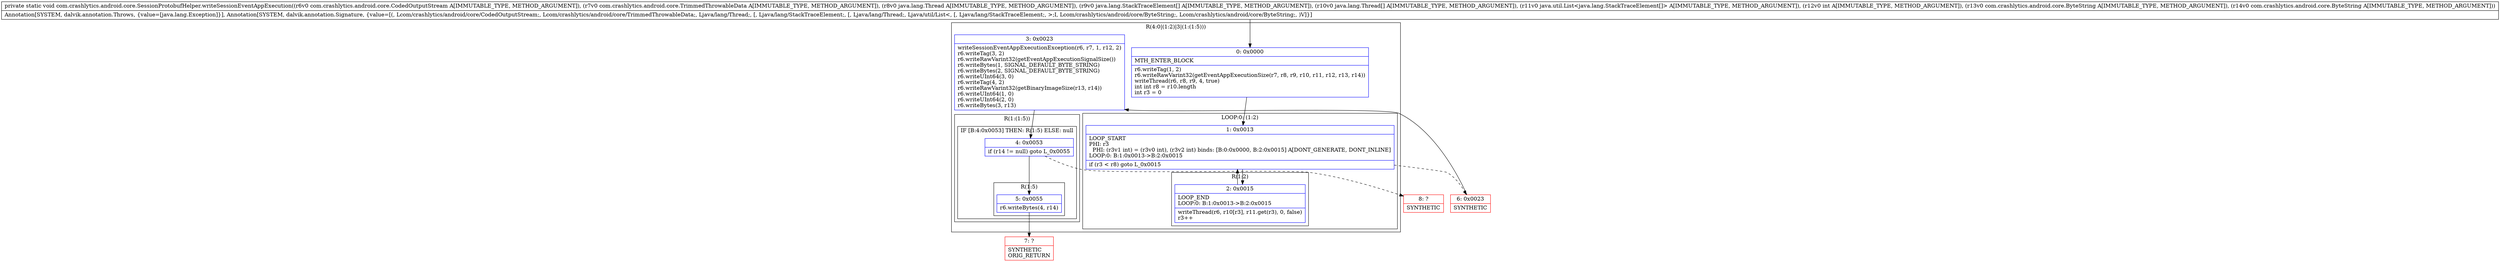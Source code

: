digraph "CFG forcom.crashlytics.android.core.SessionProtobufHelper.writeSessionEventAppExecution(Lcom\/crashlytics\/android\/core\/CodedOutputStream;Lcom\/crashlytics\/android\/core\/TrimmedThrowableData;Ljava\/lang\/Thread;[Ljava\/lang\/StackTraceElement;[Ljava\/lang\/Thread;Ljava\/util\/List;ILcom\/crashlytics\/android\/core\/ByteString;Lcom\/crashlytics\/android\/core\/ByteString;)V" {
subgraph cluster_Region_1035391069 {
label = "R(4:0|(1:2)|3|(1:(1:5)))";
node [shape=record,color=blue];
Node_0 [shape=record,label="{0\:\ 0x0000|MTH_ENTER_BLOCK\l|r6.writeTag(1, 2)\lr6.writeRawVarint32(getEventAppExecutionSize(r7, r8, r9, r10, r11, r12, r13, r14))\lwriteThread(r6, r8, r9, 4, true)\lint int r8 = r10.length\lint r3 = 0\l}"];
subgraph cluster_LoopRegion_642256366 {
label = "LOOP:0: (1:2)";
node [shape=record,color=blue];
Node_1 [shape=record,label="{1\:\ 0x0013|LOOP_START\lPHI: r3 \l  PHI: (r3v1 int) = (r3v0 int), (r3v2 int) binds: [B:0:0x0000, B:2:0x0015] A[DONT_GENERATE, DONT_INLINE]\lLOOP:0: B:1:0x0013\-\>B:2:0x0015\l|if (r3 \< r8) goto L_0x0015\l}"];
subgraph cluster_Region_672158089 {
label = "R(1:2)";
node [shape=record,color=blue];
Node_2 [shape=record,label="{2\:\ 0x0015|LOOP_END\lLOOP:0: B:1:0x0013\-\>B:2:0x0015\l|writeThread(r6, r10[r3], r11.get(r3), 0, false)\lr3++\l}"];
}
}
Node_3 [shape=record,label="{3\:\ 0x0023|writeSessionEventAppExecutionException(r6, r7, 1, r12, 2)\lr6.writeTag(3, 2)\lr6.writeRawVarint32(getEventAppExecutionSignalSize())\lr6.writeBytes(1, SIGNAL_DEFAULT_BYTE_STRING)\lr6.writeBytes(2, SIGNAL_DEFAULT_BYTE_STRING)\lr6.writeUInt64(3, 0)\lr6.writeTag(4, 2)\lr6.writeRawVarint32(getBinaryImageSize(r13, r14))\lr6.writeUInt64(1, 0)\lr6.writeUInt64(2, 0)\lr6.writeBytes(3, r13)\l}"];
subgraph cluster_Region_811731308 {
label = "R(1:(1:5))";
node [shape=record,color=blue];
subgraph cluster_IfRegion_1197170799 {
label = "IF [B:4:0x0053] THEN: R(1:5) ELSE: null";
node [shape=record,color=blue];
Node_4 [shape=record,label="{4\:\ 0x0053|if (r14 != null) goto L_0x0055\l}"];
subgraph cluster_Region_2006104025 {
label = "R(1:5)";
node [shape=record,color=blue];
Node_5 [shape=record,label="{5\:\ 0x0055|r6.writeBytes(4, r14)\l}"];
}
}
}
}
Node_6 [shape=record,color=red,label="{6\:\ 0x0023|SYNTHETIC\l}"];
Node_7 [shape=record,color=red,label="{7\:\ ?|SYNTHETIC\lORIG_RETURN\l}"];
Node_8 [shape=record,color=red,label="{8\:\ ?|SYNTHETIC\l}"];
MethodNode[shape=record,label="{private static void com.crashlytics.android.core.SessionProtobufHelper.writeSessionEventAppExecution((r6v0 com.crashlytics.android.core.CodedOutputStream A[IMMUTABLE_TYPE, METHOD_ARGUMENT]), (r7v0 com.crashlytics.android.core.TrimmedThrowableData A[IMMUTABLE_TYPE, METHOD_ARGUMENT]), (r8v0 java.lang.Thread A[IMMUTABLE_TYPE, METHOD_ARGUMENT]), (r9v0 java.lang.StackTraceElement[] A[IMMUTABLE_TYPE, METHOD_ARGUMENT]), (r10v0 java.lang.Thread[] A[IMMUTABLE_TYPE, METHOD_ARGUMENT]), (r11v0 java.util.List\<java.lang.StackTraceElement[]\> A[IMMUTABLE_TYPE, METHOD_ARGUMENT]), (r12v0 int A[IMMUTABLE_TYPE, METHOD_ARGUMENT]), (r13v0 com.crashlytics.android.core.ByteString A[IMMUTABLE_TYPE, METHOD_ARGUMENT]), (r14v0 com.crashlytics.android.core.ByteString A[IMMUTABLE_TYPE, METHOD_ARGUMENT]))  | Annotation[SYSTEM, dalvik.annotation.Throws, \{value=[java.lang.Exception]\}], Annotation[SYSTEM, dalvik.annotation.Signature, \{value=[(, Lcom\/crashlytics\/android\/core\/CodedOutputStream;, Lcom\/crashlytics\/android\/core\/TrimmedThrowableData;, Ljava\/lang\/Thread;, [, Ljava\/lang\/StackTraceElement;, [, Ljava\/lang\/Thread;, Ljava\/util\/List\<, [, Ljava\/lang\/StackTraceElement;, \>;I, Lcom\/crashlytics\/android\/core\/ByteString;, Lcom\/crashlytics\/android\/core\/ByteString;, )V]\}]\l}"];
MethodNode -> Node_0;
Node_0 -> Node_1;
Node_1 -> Node_2;
Node_1 -> Node_6[style=dashed];
Node_2 -> Node_1;
Node_3 -> Node_4;
Node_4 -> Node_5;
Node_4 -> Node_8[style=dashed];
Node_5 -> Node_7;
Node_6 -> Node_3;
}


